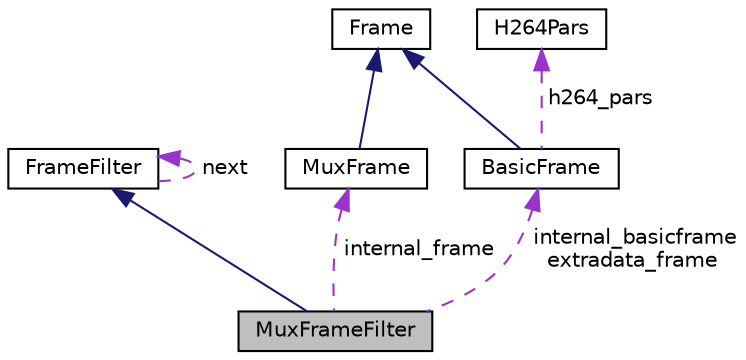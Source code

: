 digraph "MuxFrameFilter"
{
  edge [fontname="Helvetica",fontsize="10",labelfontname="Helvetica",labelfontsize="10"];
  node [fontname="Helvetica",fontsize="10",shape=record];
  Node3 [label="MuxFrameFilter",height=0.2,width=0.4,color="black", fillcolor="grey75", style="filled", fontcolor="black"];
  Node4 -> Node3 [dir="back",color="midnightblue",fontsize="10",style="solid",fontname="Helvetica"];
  Node4 [label="FrameFilter",height=0.2,width=0.4,color="black", fillcolor="white", style="filled",URL="$classFrameFilter.html",tooltip="The mother class of all frame filters! FrameFilters are used to create \"filter chains\". "];
  Node4 -> Node4 [dir="back",color="darkorchid3",fontsize="10",style="dashed",label=" next" ,fontname="Helvetica"];
  Node5 -> Node3 [dir="back",color="darkorchid3",fontsize="10",style="dashed",label=" internal_frame" ,fontname="Helvetica"];
  Node5 [label="MuxFrame",height=0.2,width=0.4,color="black", fillcolor="white", style="filled",URL="$classMuxFrame.html",tooltip="A muxed packet (in some container format) "];
  Node6 -> Node5 [dir="back",color="midnightblue",fontsize="10",style="solid",fontname="Helvetica"];
  Node6 [label="Frame",height=0.2,width=0.4,color="black", fillcolor="white", style="filled",URL="$classFrame.html",tooltip="Frame: An abstract queueable class. "];
  Node7 -> Node3 [dir="back",color="darkorchid3",fontsize="10",style="dashed",label=" internal_basicframe\nextradata_frame" ,fontname="Helvetica"];
  Node7 [label="BasicFrame",height=0.2,width=0.4,color="black", fillcolor="white", style="filled",URL="$classBasicFrame.html",tooltip="Custom payload Frame. "];
  Node6 -> Node7 [dir="back",color="midnightblue",fontsize="10",style="solid",fontname="Helvetica"];
  Node8 -> Node7 [dir="back",color="darkorchid3",fontsize="10",style="dashed",label=" h264_pars" ,fontname="Helvetica"];
  Node8 [label="H264Pars",height=0.2,width=0.4,color="black", fillcolor="white", style="filled",URL="$structH264Pars.html"];
}
